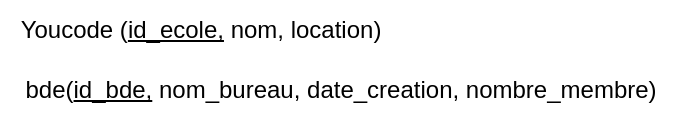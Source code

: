 <mxfile>
    <diagram id="Vc_133IIU8FQ7RstDZ33" name="Page-1">
        <mxGraphModel dx="1160" dy="489" grid="1" gridSize="10" guides="1" tooltips="1" connect="1" arrows="1" fold="1" page="1" pageScale="1" pageWidth="850" pageHeight="1100" math="0" shadow="0">
            <root>
                <mxCell id="0"/>
                <mxCell id="1" parent="0"/>
                <mxCell id="2" value="Youcode (&lt;u&gt;id_ecole,&lt;/u&gt; nom, location)" style="text;html=1;align=center;verticalAlign=middle;resizable=0;points=[];autosize=1;strokeColor=none;fillColor=none;" vertex="1" parent="1">
                    <mxGeometry x="-840" y="70" width="200" height="30" as="geometry"/>
                </mxCell>
                <mxCell id="3" value="bde(&lt;u&gt;id_bde,&lt;/u&gt; nom_bureau, date_creation, nombre_membre)" style="text;html=1;align=center;verticalAlign=middle;resizable=0;points=[];autosize=1;strokeColor=none;fillColor=none;" vertex="1" parent="1">
                    <mxGeometry x="-840" y="100" width="340" height="30" as="geometry"/>
                </mxCell>
            </root>
        </mxGraphModel>
    </diagram>
</mxfile>